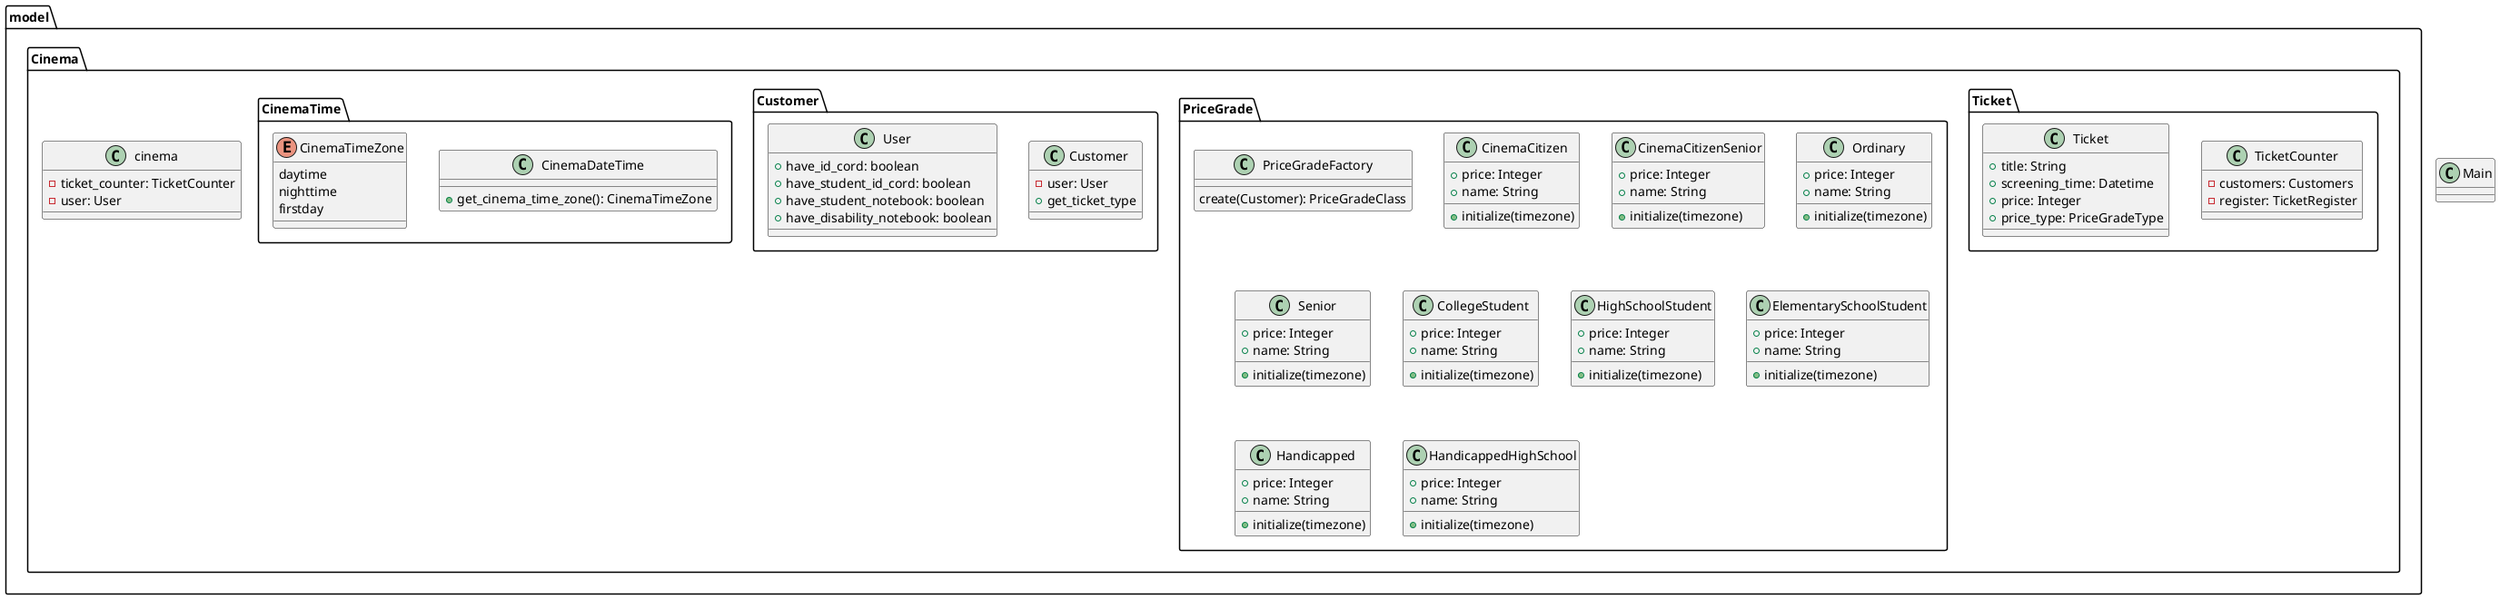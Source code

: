 @startuml

class Main{
}

package model {
  
package Cinema{
  
class cinema{
  - ticket_counter: TicketCounter
  - user: User
}

  package Ticket{
    class TicketCounter {
      - customers: Customers
      - register: TicketRegister
    }

    class Ticket {
      + title: String
      + screening_time: Datetime
      + price: Integer
      + price_type: PriceGradeType
    }
  }

  package PriceGrade {
    class PriceGradeFactory{
      create(Customer): PriceGradeClass
    }
    class CinemaCitizen {
      + price: Integer
      + name: String
      + initialize(timezone)
    }
    class CinemaCitizenSenior {
      + price: Integer
      + name: String
      + initialize(timezone)
    }
    class Ordinary {
      + price: Integer
      + name: String
      + initialize(timezone)
    }
    class Senior {
      + price: Integer
      + name: String
      + initialize(timezone)
    }
    class CollegeStudent {
      + price: Integer
      + name: String
      + initialize(timezone)
    }
    class HighSchoolStudent {
      + price: Integer
      + name: String
      + initialize(timezone)
    }
    class ElementarySchoolStudent {
      + price: Integer
      + name: String
      + initialize(timezone)
    }
    class Handicapped {
      + price: Integer
      + name: String
      + initialize(timezone)
    }
    class HandicappedHighSchool {
      + price: Integer
      + name: String
      + initialize(timezone)
    }
  }

  package Customer {
  class Customer {
    - user: User
    + get_ticket_type
  }

  class User {
    + have_id_cord: boolean 
    + have_student_id_cord: boolean
    + have_student_notebook: boolean
    + have_disability_notebook: boolean
  }
  }


  package CinemaTime{
    class CinemaDateTime {
      + get_cinema_time_zone(): CinemaTimeZone
    }

    enum CinemaTimeZone {
      daytime
      nighttime
      firstday
    }
  }
}
}

@enduml 